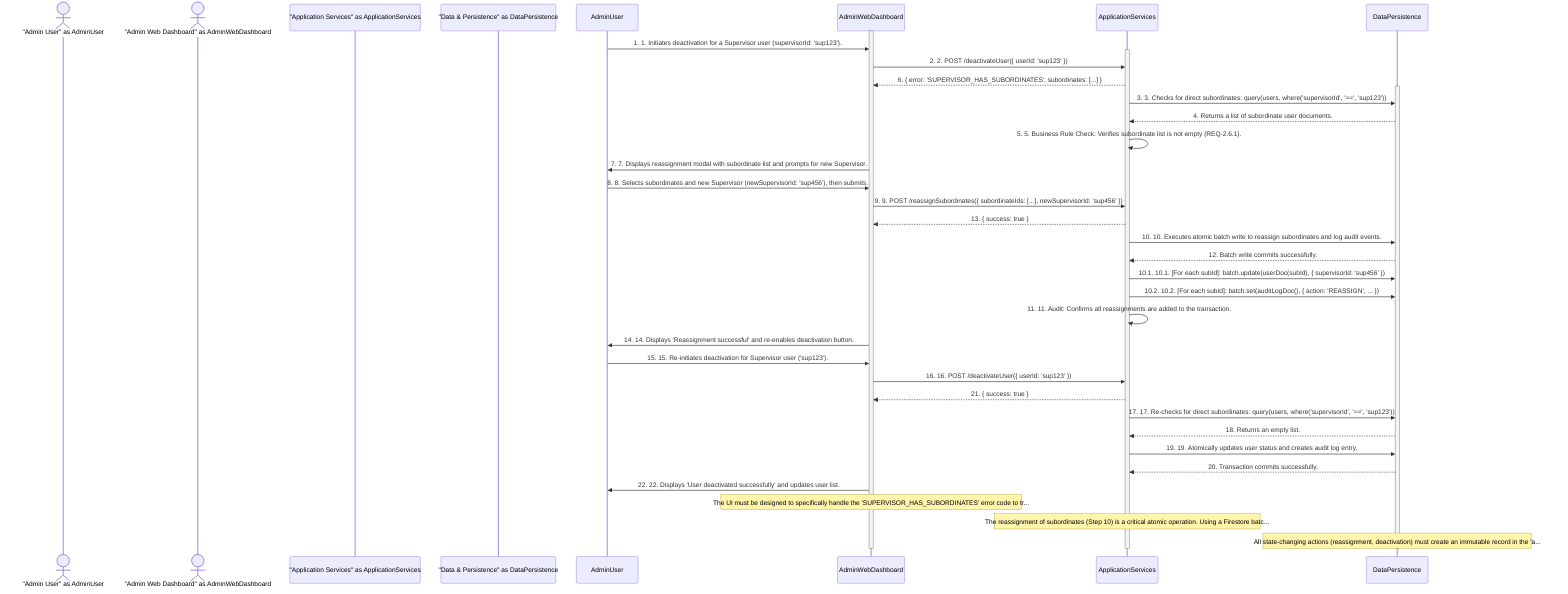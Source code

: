 sequenceDiagram
    actor "Admin User" as AdminUser
    actor "Admin Web Dashboard" as AdminWebDashboard
    participant "Application Services" as ApplicationServices
    participant "Data & Persistence" as DataPersistence

    activate AdminWebDashboard
    AdminUser->>AdminWebDashboard: 1. 1. Initiates deactivation for a Supervisor user (supervisorId: 'sup123').
    activate ApplicationServices
    AdminWebDashboard->>ApplicationServices: 2. 2. POST /deactivateUser({ userId: 'sup123' })
    ApplicationServices-->>AdminWebDashboard: 6. { error: 'SUPERVISOR_HAS_SUBORDINATES', subordinates: [...] }
    activate DataPersistence
    ApplicationServices->>DataPersistence: 3. 3. Checks for direct subordinates: query(users, where('supervisorId', '==', 'sup123'))
    DataPersistence-->>ApplicationServices: 4. Returns a list of subordinate user documents.
    ApplicationServices->>ApplicationServices: 5. 5. Business Rule Check: Verifies subordinate list is not empty (REQ-2.6.1).
    AdminWebDashboard->>AdminUser: 7. 7. Displays reassignment modal with subordinate list and prompts for new Supervisor.
    AdminUser->>AdminWebDashboard: 8. 8. Selects subordinates and new Supervisor (newSupervisorId: 'sup456'), then submits.
    AdminWebDashboard->>ApplicationServices: 9. 9. POST /reassignSubordinates({ subordinateIds: [...], newSupervisorId: 'sup456' })
    ApplicationServices-->>AdminWebDashboard: 13. { success: true }
    ApplicationServices->>DataPersistence: 10. 10. Executes atomic batch write to reassign subordinates and log audit events.
    DataPersistence-->>ApplicationServices: 12. Batch write commits successfully.
    ApplicationServices->>DataPersistence: 10.1. 10.1. [For each subId]: batch.update(userDoc(subId), { supervisorId: 'sup456' })
    ApplicationServices->>DataPersistence: 10.2. 10.2. [For each subId]: batch.set(auditLogDoc(), { action: 'REASSIGN', ... })
    ApplicationServices->>ApplicationServices: 11. 11. Audit: Confirms all reassignments are added to the transaction.
    AdminWebDashboard->>AdminUser: 14. 14. Displays 'Reassignment successful' and re-enables deactivation button.
    AdminUser->>AdminWebDashboard: 15. 15. Re-initiates deactivation for Supervisor user ('sup123').
    AdminWebDashboard->>ApplicationServices: 16. 16. POST /deactivateUser({ userId: 'sup123' })
    ApplicationServices-->>AdminWebDashboard: 21. { success: true }
    ApplicationServices->>DataPersistence: 17. 17. Re-checks for direct subordinates: query(users, where('supervisorId', '==', 'sup123'))
    DataPersistence-->>ApplicationServices: 18. Returns an empty list.
    ApplicationServices->>DataPersistence: 19. 19. Atomically updates user status and creates audit log entry.
    DataPersistence-->>ApplicationServices: 20. Transaction commits successfully.
    AdminWebDashboard->>AdminUser: 22. 22. Displays 'User deactivated successfully' and updates user list.

    note over AdminWebDashboard: The UI must be designed to specifically handle the 'SUPERVISOR_HAS_SUBORDINATES' error code to tr...
    note over ApplicationServices: The reassignment of subordinates (Step 10) is a critical atomic operation. Using a Firestore batc...
    note over DataPersistence: All state-changing actions (reassignment, deactivation) must create an immutable record in the 'a...

    deactivate DataPersistence
    deactivate ApplicationServices
    deactivate AdminWebDashboard